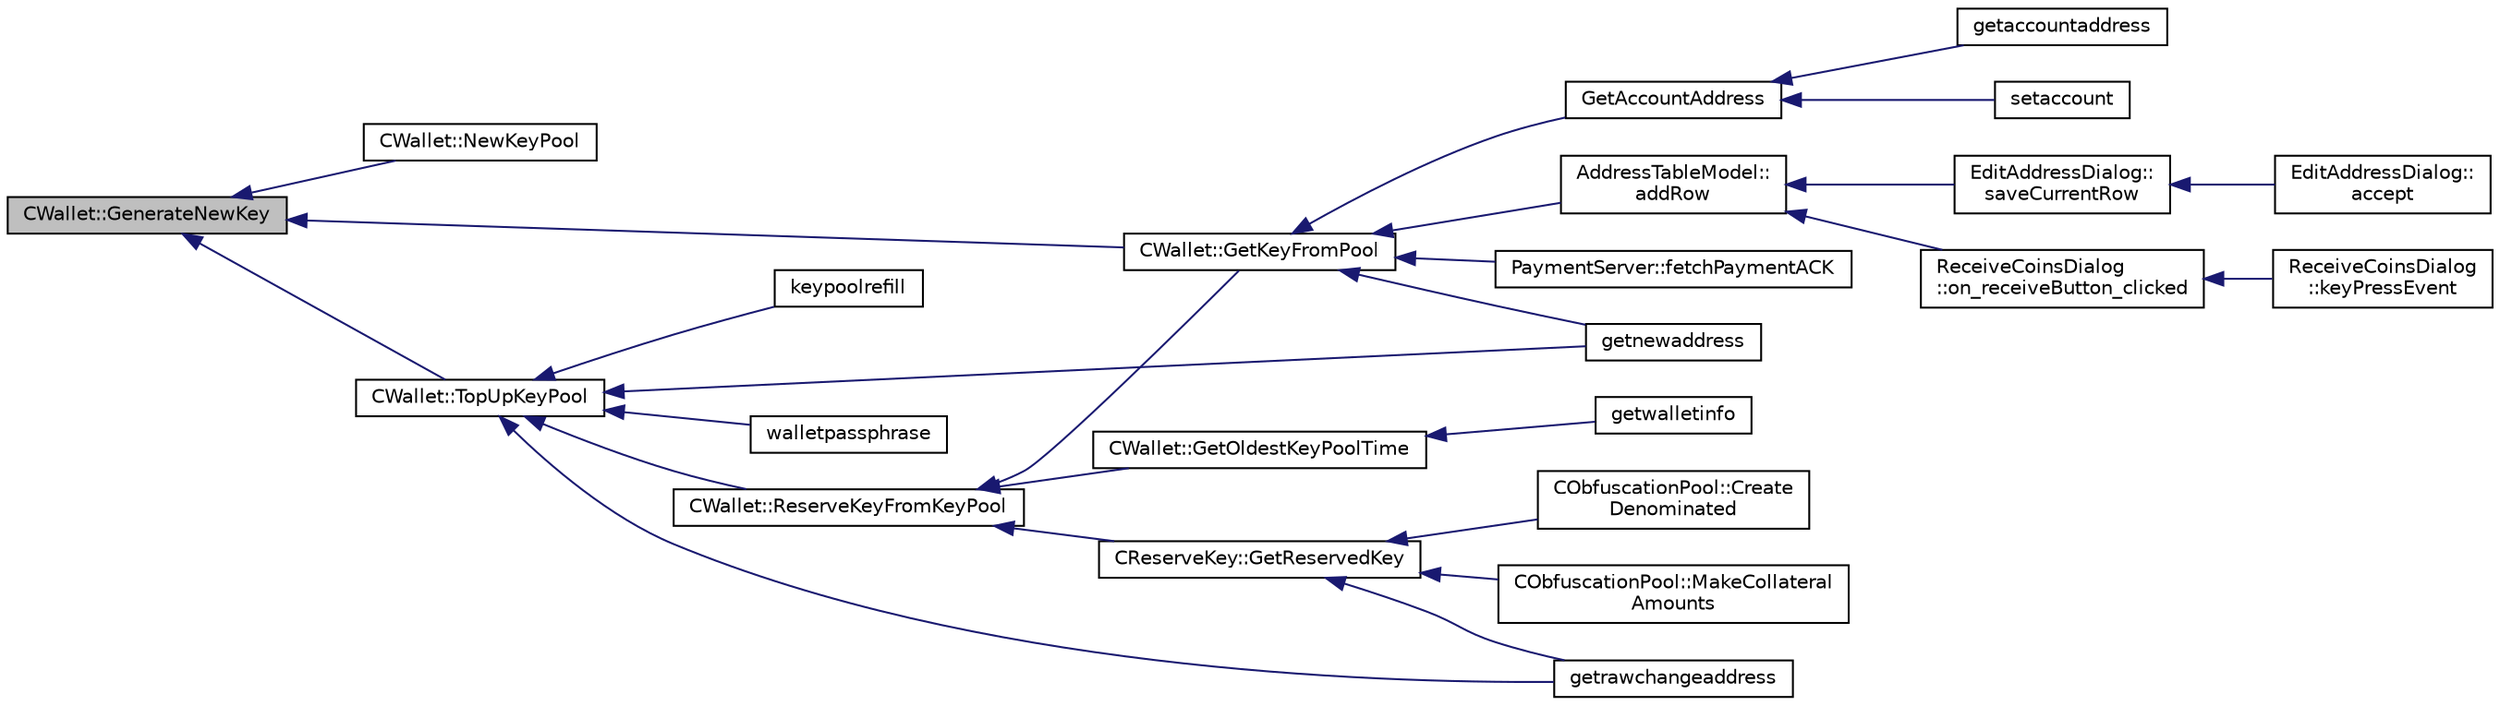 digraph "CWallet::GenerateNewKey"
{
  edge [fontname="Helvetica",fontsize="10",labelfontname="Helvetica",labelfontsize="10"];
  node [fontname="Helvetica",fontsize="10",shape=record];
  rankdir="LR";
  Node186 [label="CWallet::GenerateNewKey",height=0.2,width=0.4,color="black", fillcolor="grey75", style="filled", fontcolor="black"];
  Node186 -> Node187 [dir="back",color="midnightblue",fontsize="10",style="solid",fontname="Helvetica"];
  Node187 [label="CWallet::NewKeyPool",height=0.2,width=0.4,color="black", fillcolor="white", style="filled",URL="$group___actions.html#ga7353ba1e79fc4167fbfbe79b41698fa7",tooltip="Mark old keypool keys as used, and generate all new keys. "];
  Node186 -> Node188 [dir="back",color="midnightblue",fontsize="10",style="solid",fontname="Helvetica"];
  Node188 [label="CWallet::TopUpKeyPool",height=0.2,width=0.4,color="black", fillcolor="white", style="filled",URL="$group___actions.html#ga9730278506e0a4f1c65239b951525b55"];
  Node188 -> Node189 [dir="back",color="midnightblue",fontsize="10",style="solid",fontname="Helvetica"];
  Node189 [label="getnewaddress",height=0.2,width=0.4,color="black", fillcolor="white", style="filled",URL="$rpcwallet_8cpp.html#aead824d845d670fbd8f187ebd4f9a535"];
  Node188 -> Node190 [dir="back",color="midnightblue",fontsize="10",style="solid",fontname="Helvetica"];
  Node190 [label="getrawchangeaddress",height=0.2,width=0.4,color="black", fillcolor="white", style="filled",URL="$rpcwallet_8cpp.html#ae71809202b4dcc13d2034c5c72af34da"];
  Node188 -> Node191 [dir="back",color="midnightblue",fontsize="10",style="solid",fontname="Helvetica"];
  Node191 [label="keypoolrefill",height=0.2,width=0.4,color="black", fillcolor="white", style="filled",URL="$rpcwallet_8cpp.html#afe8615fcf2c8e5319166c2fa8c638e08"];
  Node188 -> Node192 [dir="back",color="midnightblue",fontsize="10",style="solid",fontname="Helvetica"];
  Node192 [label="walletpassphrase",height=0.2,width=0.4,color="black", fillcolor="white", style="filled",URL="$rpcwallet_8cpp.html#a733f7c70e7c18783935e6de9643c0086"];
  Node188 -> Node193 [dir="back",color="midnightblue",fontsize="10",style="solid",fontname="Helvetica"];
  Node193 [label="CWallet::ReserveKeyFromKeyPool",height=0.2,width=0.4,color="black", fillcolor="white", style="filled",URL="$group___actions.html#ga9921854840668a1856998f041177dd2b"];
  Node193 -> Node194 [dir="back",color="midnightblue",fontsize="10",style="solid",fontname="Helvetica"];
  Node194 [label="CWallet::GetKeyFromPool",height=0.2,width=0.4,color="black", fillcolor="white", style="filled",URL="$group___actions.html#ga18549ec5c472c003afc4794daeb9adfd"];
  Node194 -> Node195 [dir="back",color="midnightblue",fontsize="10",style="solid",fontname="Helvetica"];
  Node195 [label="AddressTableModel::\laddRow",height=0.2,width=0.4,color="black", fillcolor="white", style="filled",URL="$class_address_table_model.html#aa72edd2a093a6e9318639d69d3a23488"];
  Node195 -> Node196 [dir="back",color="midnightblue",fontsize="10",style="solid",fontname="Helvetica"];
  Node196 [label="EditAddressDialog::\lsaveCurrentRow",height=0.2,width=0.4,color="black", fillcolor="white", style="filled",URL="$class_edit_address_dialog.html#a8494a551799cd1f4c253e557424c206c"];
  Node196 -> Node197 [dir="back",color="midnightblue",fontsize="10",style="solid",fontname="Helvetica"];
  Node197 [label="EditAddressDialog::\laccept",height=0.2,width=0.4,color="black", fillcolor="white", style="filled",URL="$class_edit_address_dialog.html#ac52b71129806bccf6533d0e9441393b6"];
  Node195 -> Node198 [dir="back",color="midnightblue",fontsize="10",style="solid",fontname="Helvetica"];
  Node198 [label="ReceiveCoinsDialog\l::on_receiveButton_clicked",height=0.2,width=0.4,color="black", fillcolor="white", style="filled",URL="$class_receive_coins_dialog.html#a9db8de31f6889288cb22c061aa51e0cd"];
  Node198 -> Node199 [dir="back",color="midnightblue",fontsize="10",style="solid",fontname="Helvetica"];
  Node199 [label="ReceiveCoinsDialog\l::keyPressEvent",height=0.2,width=0.4,color="black", fillcolor="white", style="filled",URL="$class_receive_coins_dialog.html#abcf17b510c473bf3e94ef12f7f5cfc10"];
  Node194 -> Node200 [dir="back",color="midnightblue",fontsize="10",style="solid",fontname="Helvetica"];
  Node200 [label="PaymentServer::fetchPaymentACK",height=0.2,width=0.4,color="black", fillcolor="white", style="filled",URL="$class_payment_server.html#ab846f9e8778e5cc878b644133e8628f1"];
  Node194 -> Node189 [dir="back",color="midnightblue",fontsize="10",style="solid",fontname="Helvetica"];
  Node194 -> Node201 [dir="back",color="midnightblue",fontsize="10",style="solid",fontname="Helvetica"];
  Node201 [label="GetAccountAddress",height=0.2,width=0.4,color="black", fillcolor="white", style="filled",URL="$rpcwallet_8cpp.html#aa3d9baf7a6fc6c9f0a08ec861ca52f59"];
  Node201 -> Node202 [dir="back",color="midnightblue",fontsize="10",style="solid",fontname="Helvetica"];
  Node202 [label="getaccountaddress",height=0.2,width=0.4,color="black", fillcolor="white", style="filled",URL="$rpcwallet_8cpp.html#a92145bcb3cfb45eb47dca18f1c94c434"];
  Node201 -> Node203 [dir="back",color="midnightblue",fontsize="10",style="solid",fontname="Helvetica"];
  Node203 [label="setaccount",height=0.2,width=0.4,color="black", fillcolor="white", style="filled",URL="$rpcwallet_8cpp.html#a6bf0dc200554f841a4549a2e5087f699"];
  Node193 -> Node204 [dir="back",color="midnightblue",fontsize="10",style="solid",fontname="Helvetica"];
  Node204 [label="CWallet::GetOldestKeyPoolTime",height=0.2,width=0.4,color="black", fillcolor="white", style="filled",URL="$group___actions.html#ga2555a9442e58b3c5593fef21f1b39d2d"];
  Node204 -> Node205 [dir="back",color="midnightblue",fontsize="10",style="solid",fontname="Helvetica"];
  Node205 [label="getwalletinfo",height=0.2,width=0.4,color="black", fillcolor="white", style="filled",URL="$rpcwallet_8cpp.html#a9401fef738a283075915e0ea0086fae9"];
  Node193 -> Node206 [dir="back",color="midnightblue",fontsize="10",style="solid",fontname="Helvetica"];
  Node206 [label="CReserveKey::GetReservedKey",height=0.2,width=0.4,color="black", fillcolor="white", style="filled",URL="$group___actions.html#gad198d2d7a54d315c60805ba1cb0caf7c"];
  Node206 -> Node207 [dir="back",color="midnightblue",fontsize="10",style="solid",fontname="Helvetica"];
  Node207 [label="CObfuscationPool::MakeCollateral\lAmounts",height=0.2,width=0.4,color="black", fillcolor="white", style="filled",URL="$class_c_obfuscation_pool.html#a7496f4e868d633d45b9c92af0cc56ac5",tooltip="Split up large inputs or make fee sized inputs. "];
  Node206 -> Node208 [dir="back",color="midnightblue",fontsize="10",style="solid",fontname="Helvetica"];
  Node208 [label="CObfuscationPool::Create\lDenominated",height=0.2,width=0.4,color="black", fillcolor="white", style="filled",URL="$class_c_obfuscation_pool.html#a95e6023ca617da294132311b30179c55"];
  Node206 -> Node190 [dir="back",color="midnightblue",fontsize="10",style="solid",fontname="Helvetica"];
  Node186 -> Node194 [dir="back",color="midnightblue",fontsize="10",style="solid",fontname="Helvetica"];
}
